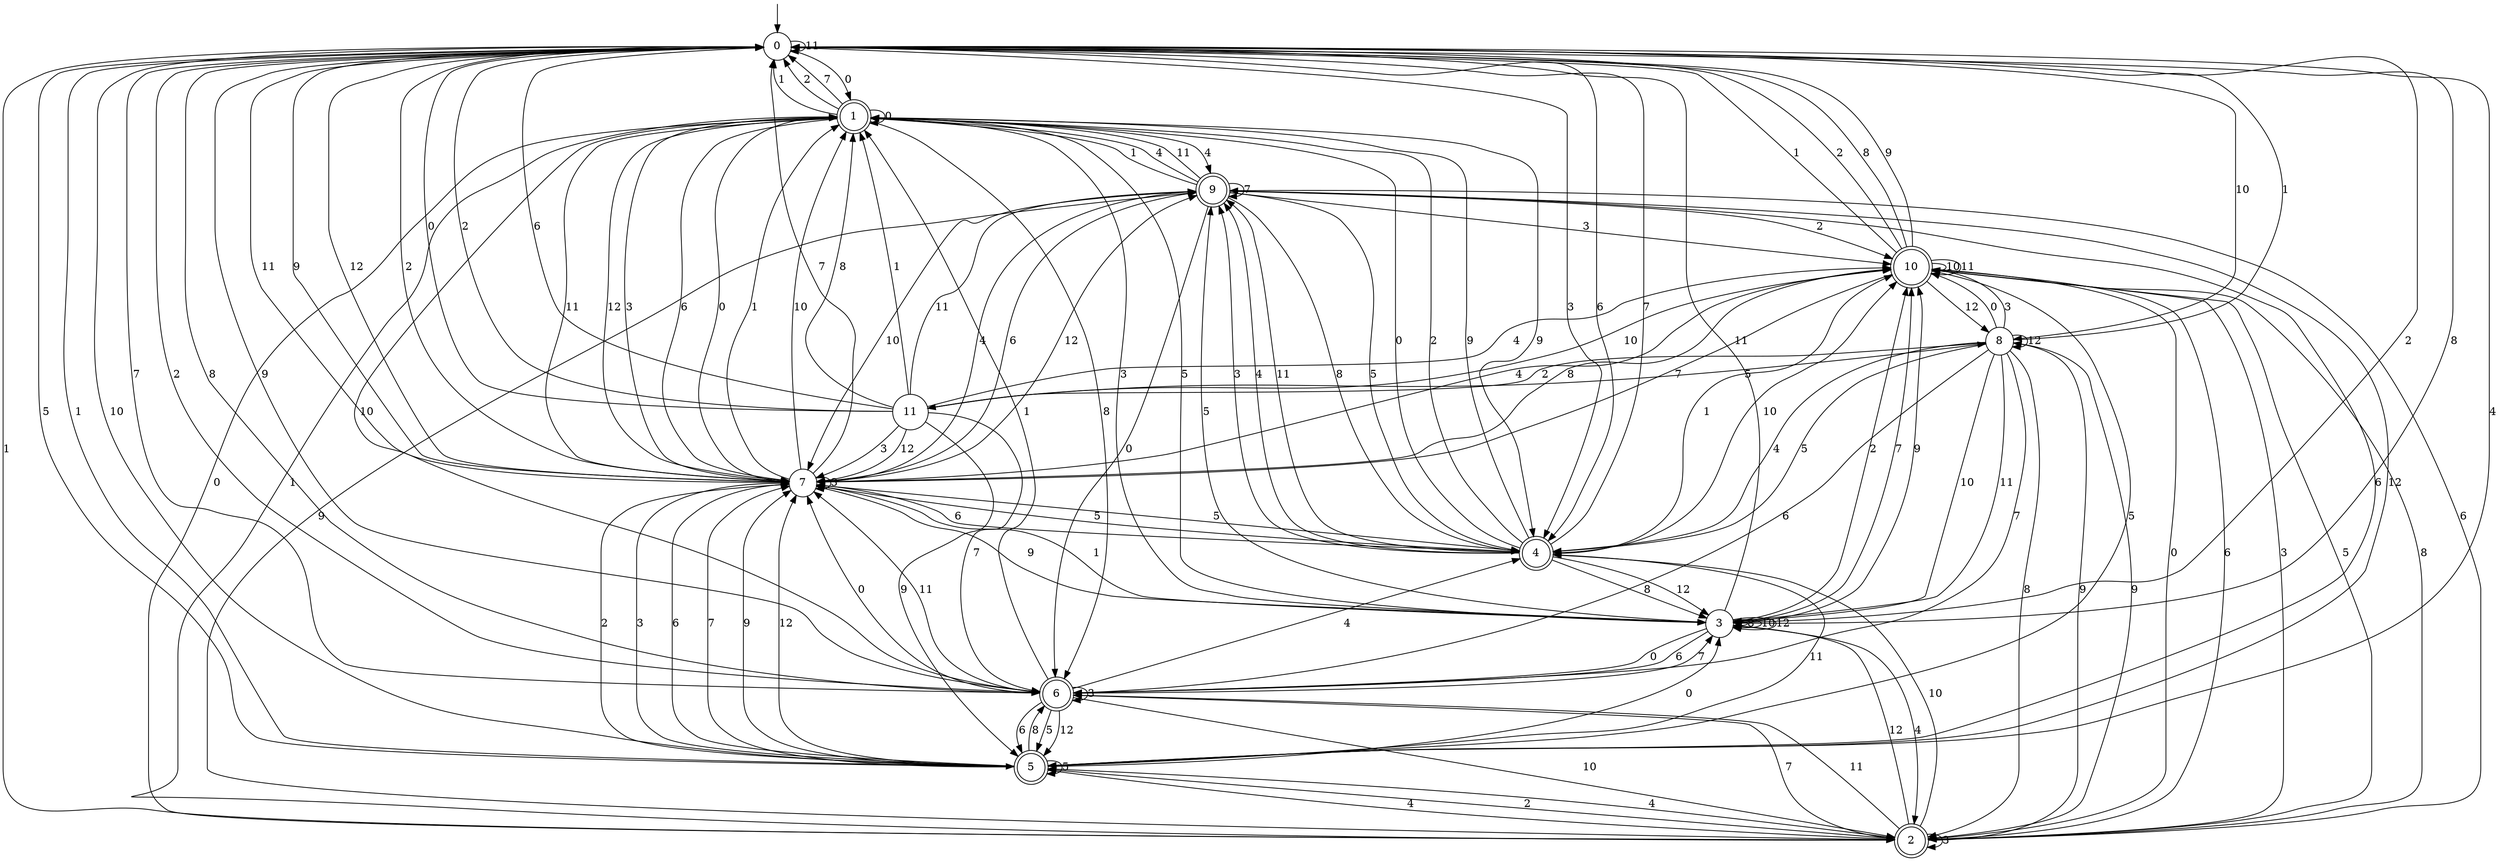 digraph g {

	s0 [shape="circle" label="0"];
	s1 [shape="doublecircle" label="1"];
	s2 [shape="doublecircle" label="2"];
	s3 [shape="circle" label="3"];
	s4 [shape="doublecircle" label="4"];
	s5 [shape="doublecircle" label="5"];
	s6 [shape="doublecircle" label="6"];
	s7 [shape="circle" label="7"];
	s8 [shape="circle" label="8"];
	s9 [shape="doublecircle" label="9"];
	s10 [shape="doublecircle" label="10"];
	s11 [shape="circle" label="11"];
	s0 -> s1 [label="0"];
	s0 -> s2 [label="1"];
	s0 -> s3 [label="2"];
	s0 -> s4 [label="3"];
	s0 -> s5 [label="4"];
	s0 -> s5 [label="5"];
	s0 -> s4 [label="6"];
	s0 -> s6 [label="7"];
	s0 -> s3 [label="8"];
	s0 -> s7 [label="9"];
	s0 -> s8 [label="10"];
	s0 -> s0 [label="11"];
	s0 -> s7 [label="12"];
	s1 -> s1 [label="0"];
	s1 -> s0 [label="1"];
	s1 -> s0 [label="2"];
	s1 -> s7 [label="3"];
	s1 -> s9 [label="4"];
	s1 -> s3 [label="5"];
	s1 -> s7 [label="6"];
	s1 -> s0 [label="7"];
	s1 -> s6 [label="8"];
	s1 -> s4 [label="9"];
	s1 -> s6 [label="10"];
	s1 -> s7 [label="11"];
	s1 -> s7 [label="12"];
	s2 -> s1 [label="0"];
	s2 -> s1 [label="1"];
	s2 -> s5 [label="2"];
	s2 -> s2 [label="3"];
	s2 -> s5 [label="4"];
	s2 -> s10 [label="5"];
	s2 -> s9 [label="6"];
	s2 -> s6 [label="7"];
	s2 -> s10 [label="8"];
	s2 -> s8 [label="9"];
	s2 -> s4 [label="10"];
	s2 -> s6 [label="11"];
	s2 -> s3 [label="12"];
	s3 -> s6 [label="0"];
	s3 -> s7 [label="1"];
	s3 -> s10 [label="2"];
	s3 -> s1 [label="3"];
	s3 -> s2 [label="4"];
	s3 -> s9 [label="5"];
	s3 -> s6 [label="6"];
	s3 -> s10 [label="7"];
	s3 -> s3 [label="8"];
	s3 -> s10 [label="9"];
	s3 -> s3 [label="10"];
	s3 -> s0 [label="11"];
	s3 -> s3 [label="12"];
	s4 -> s1 [label="0"];
	s4 -> s10 [label="1"];
	s4 -> s1 [label="2"];
	s4 -> s9 [label="3"];
	s4 -> s9 [label="4"];
	s4 -> s7 [label="5"];
	s4 -> s7 [label="6"];
	s4 -> s0 [label="7"];
	s4 -> s3 [label="8"];
	s4 -> s1 [label="9"];
	s4 -> s10 [label="10"];
	s4 -> s9 [label="11"];
	s4 -> s3 [label="12"];
	s5 -> s3 [label="0"];
	s5 -> s0 [label="1"];
	s5 -> s7 [label="2"];
	s5 -> s7 [label="3"];
	s5 -> s2 [label="4"];
	s5 -> s5 [label="5"];
	s5 -> s7 [label="6"];
	s5 -> s7 [label="7"];
	s5 -> s6 [label="8"];
	s5 -> s7 [label="9"];
	s5 -> s0 [label="10"];
	s5 -> s4 [label="11"];
	s5 -> s7 [label="12"];
	s6 -> s7 [label="0"];
	s6 -> s1 [label="1"];
	s6 -> s0 [label="2"];
	s6 -> s6 [label="3"];
	s6 -> s4 [label="4"];
	s6 -> s5 [label="5"];
	s6 -> s5 [label="6"];
	s6 -> s3 [label="7"];
	s6 -> s0 [label="8"];
	s6 -> s0 [label="9"];
	s6 -> s2 [label="10"];
	s6 -> s7 [label="11"];
	s6 -> s5 [label="12"];
	s7 -> s1 [label="0"];
	s7 -> s1 [label="1"];
	s7 -> s0 [label="2"];
	s7 -> s7 [label="3"];
	s7 -> s9 [label="4"];
	s7 -> s4 [label="5"];
	s7 -> s9 [label="6"];
	s7 -> s0 [label="7"];
	s7 -> s10 [label="8"];
	s7 -> s3 [label="9"];
	s7 -> s1 [label="10"];
	s7 -> s0 [label="11"];
	s7 -> s9 [label="12"];
	s8 -> s10 [label="0"];
	s8 -> s0 [label="1"];
	s8 -> s11 [label="2"];
	s8 -> s10 [label="3"];
	s8 -> s4 [label="4"];
	s8 -> s4 [label="5"];
	s8 -> s6 [label="6"];
	s8 -> s6 [label="7"];
	s8 -> s2 [label="8"];
	s8 -> s2 [label="9"];
	s8 -> s3 [label="10"];
	s8 -> s3 [label="11"];
	s8 -> s8 [label="12"];
	s9 -> s6 [label="0"];
	s9 -> s1 [label="1"];
	s9 -> s10 [label="2"];
	s9 -> s10 [label="3"];
	s9 -> s1 [label="4"];
	s9 -> s4 [label="5"];
	s9 -> s5 [label="6"];
	s9 -> s9 [label="7"];
	s9 -> s4 [label="8"];
	s9 -> s2 [label="9"];
	s9 -> s7 [label="10"];
	s9 -> s1 [label="11"];
	s9 -> s5 [label="12"];
	s10 -> s2 [label="0"];
	s10 -> s0 [label="1"];
	s10 -> s0 [label="2"];
	s10 -> s2 [label="3"];
	s10 -> s7 [label="4"];
	s10 -> s5 [label="5"];
	s10 -> s2 [label="6"];
	s10 -> s7 [label="7"];
	s10 -> s0 [label="8"];
	s10 -> s0 [label="9"];
	s10 -> s10 [label="10"];
	s10 -> s10 [label="11"];
	s10 -> s8 [label="12"];
	s11 -> s0 [label="0"];
	s11 -> s1 [label="1"];
	s11 -> s0 [label="2"];
	s11 -> s7 [label="3"];
	s11 -> s10 [label="4"];
	s11 -> s8 [label="5"];
	s11 -> s0 [label="6"];
	s11 -> s6 [label="7"];
	s11 -> s1 [label="8"];
	s11 -> s5 [label="9"];
	s11 -> s10 [label="10"];
	s11 -> s9 [label="11"];
	s11 -> s7 [label="12"];

__start0 [label="" shape="none" width="0" height="0"];
__start0 -> s0;

}
